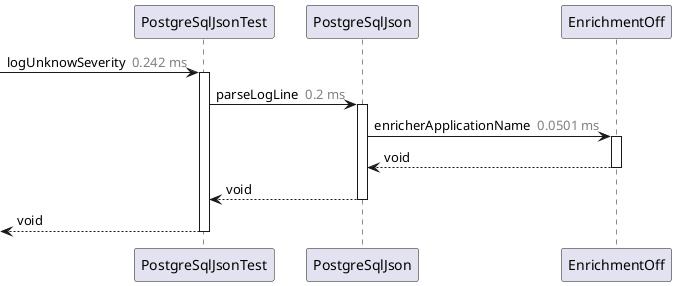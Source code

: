 @startuml

participant PostgreSqlJsonTest as "PostgreSqlJsonTest"
participant PostgreSqlJson as "PostgreSqlJson"
participant EnrichmentOff as "EnrichmentOff"
  [->PostgreSqlJsonTest: logUnknowSeverity <color:gray> 0.242 ms</color>
  activate PostgreSqlJsonTest
    PostgreSqlJsonTest->PostgreSqlJson: parseLogLine <color:gray> 0.2 ms</color>
    activate PostgreSqlJson
      PostgreSqlJson->EnrichmentOff: enricherApplicationName <color:gray> 0.0501 ms</color>
      activate EnrichmentOff
      PostgreSqlJson<--EnrichmentOff: void
      deactivate EnrichmentOff
    PostgreSqlJsonTest<--PostgreSqlJson: void
    deactivate PostgreSqlJson
  [<--PostgreSqlJsonTest: void
  deactivate PostgreSqlJsonTest
@enduml